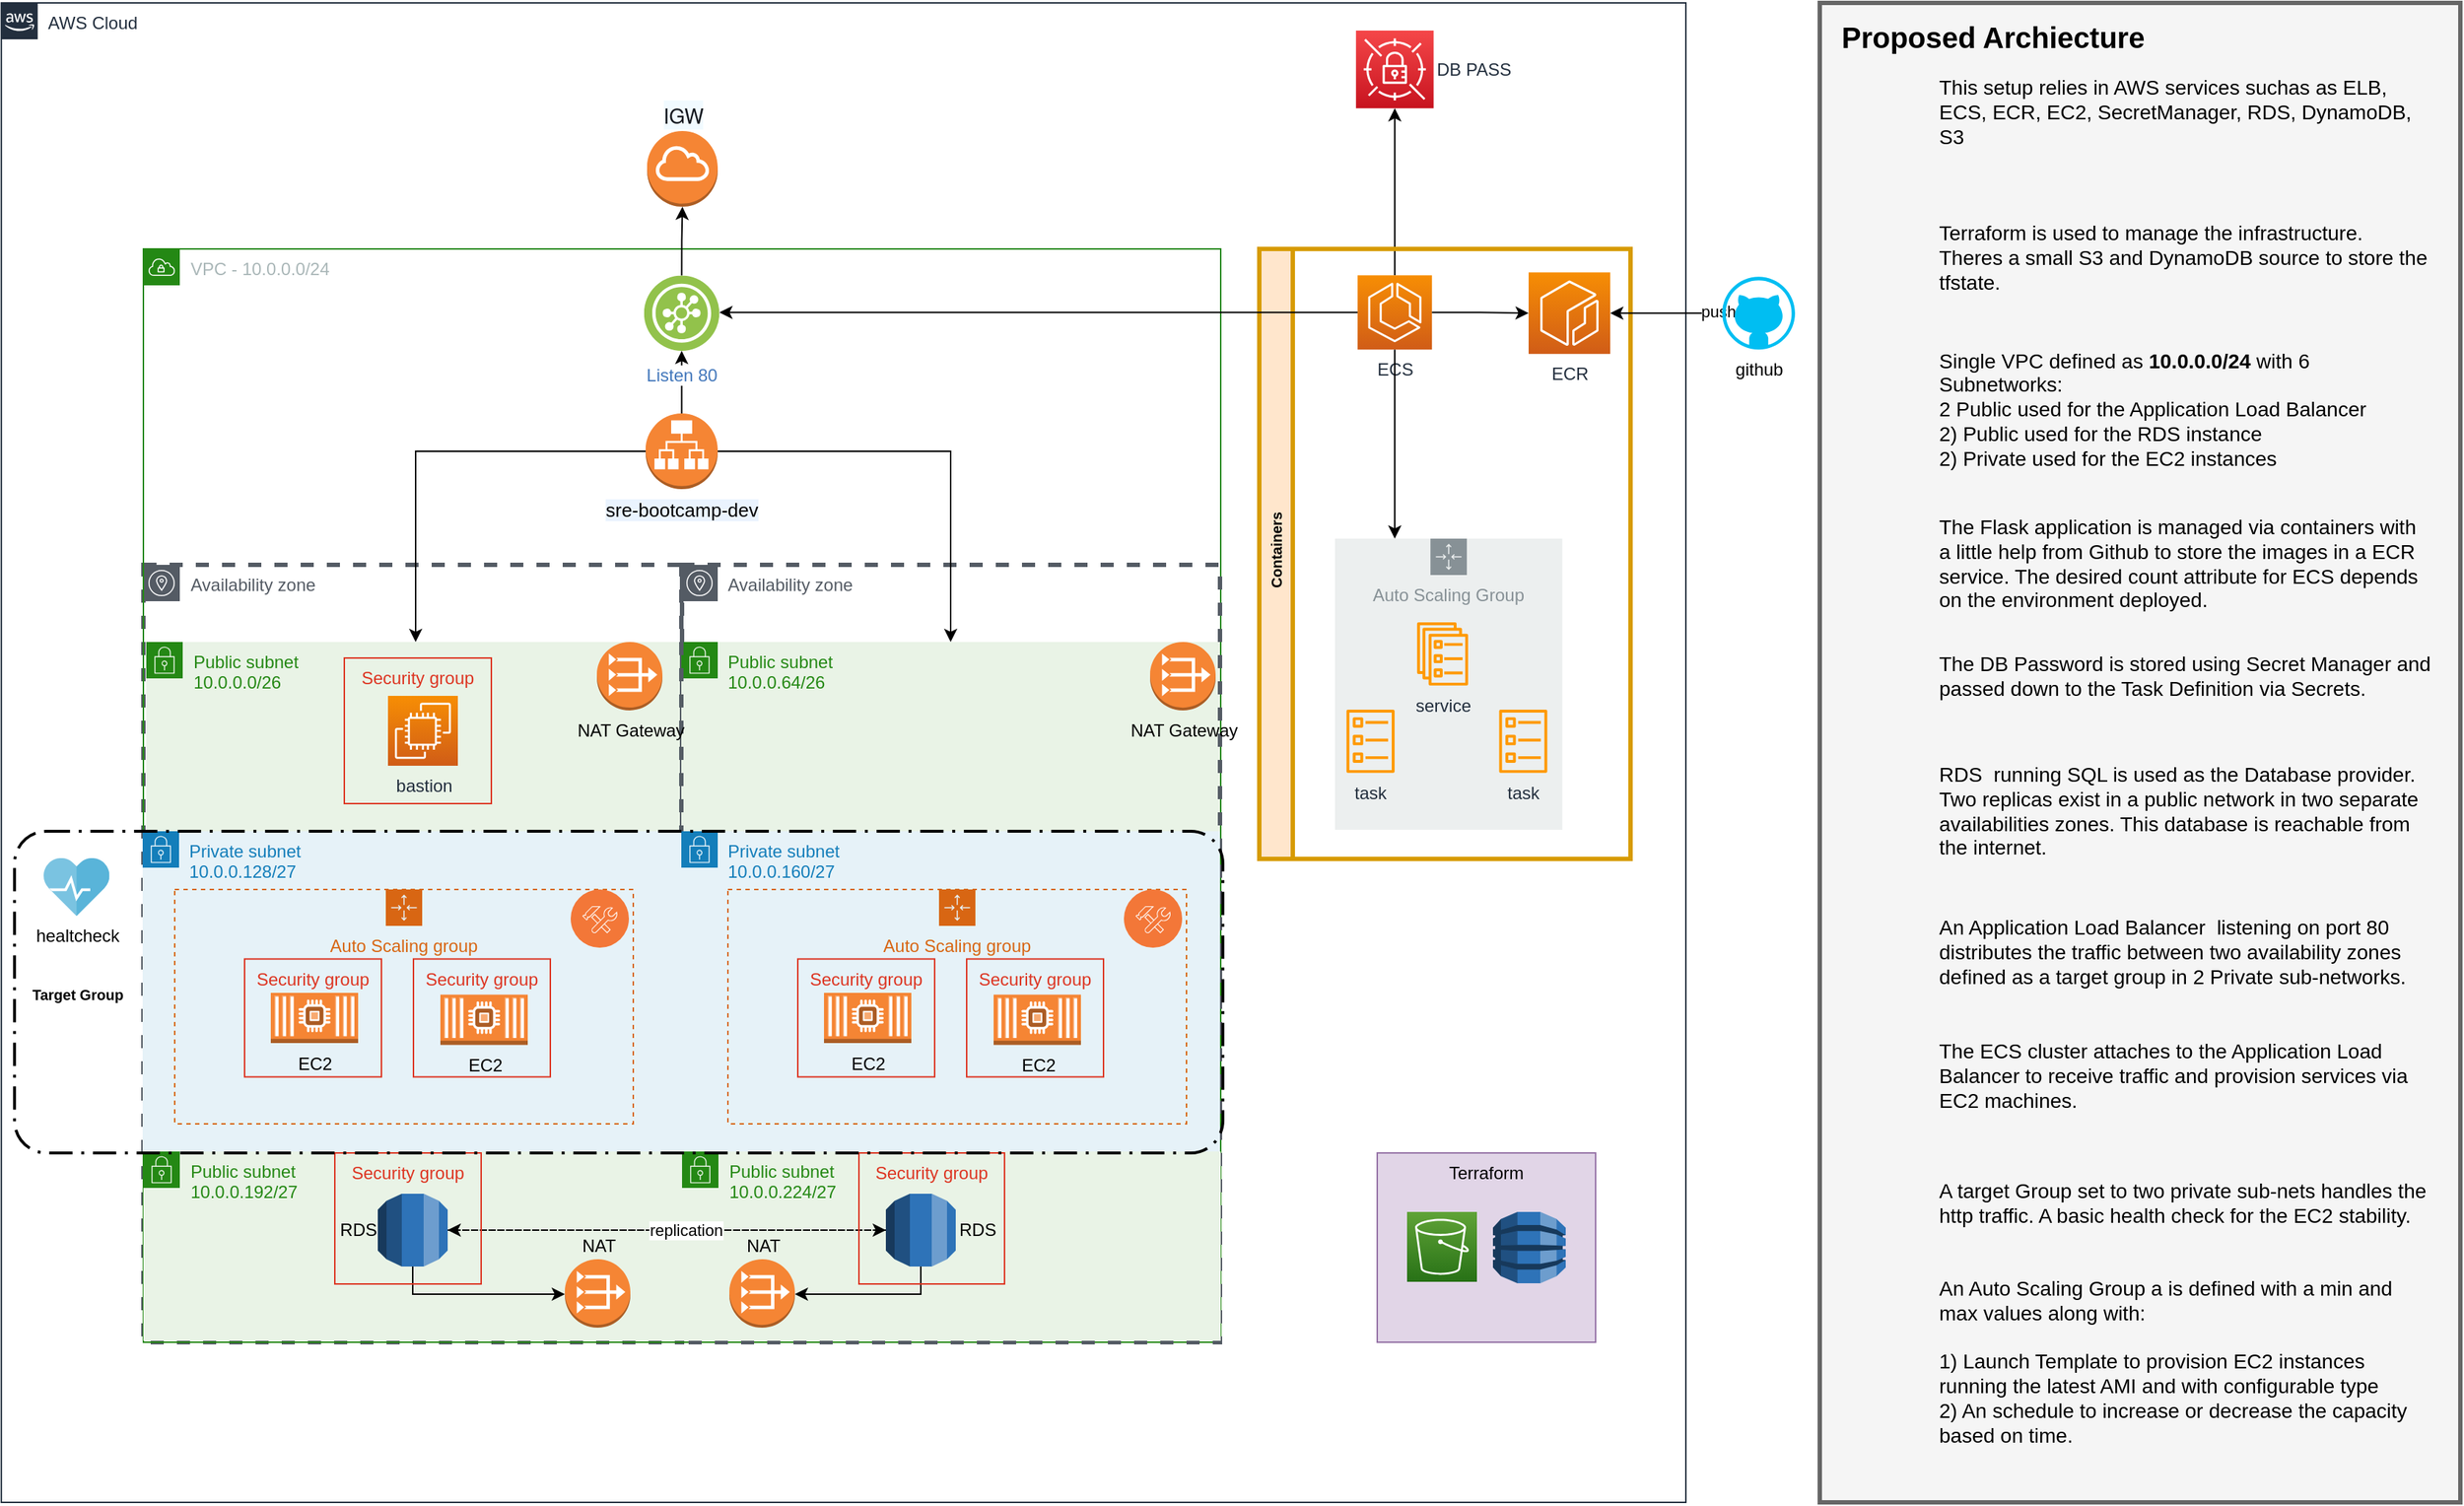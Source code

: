 <mxfile version="15.4.0" type="device"><diagram id="akol-tGmnqR44-U-yUHA" name="Page-1"><mxGraphModel dx="1468" dy="2114" grid="1" gridSize="10" guides="1" tooltips="1" connect="1" arrows="1" fold="1" page="1" pageScale="1" pageWidth="850" pageHeight="1100" math="0" shadow="0"><root><mxCell id="0"/><mxCell id="1" parent="0"/><mxCell id="ZdkhlD_b2fSYu1Bf26AR-49" value="Public subnet&lt;br&gt;10.0.0.0/26" style="points=[[0,0],[0.25,0],[0.5,0],[0.75,0],[1,0],[1,0.25],[1,0.5],[1,0.75],[1,1],[0.75,1],[0.5,1],[0.25,1],[0,1],[0,0.75],[0,0.5],[0,0.25]];outlineConnect=0;gradientColor=none;html=1;whiteSpace=wrap;fontSize=12;fontStyle=0;shape=mxgraph.aws4.group;grIcon=mxgraph.aws4.group_security_group;grStroke=0;strokeColor=#248814;fillColor=#E9F3E6;verticalAlign=top;align=left;spacingLeft=30;fontColor=#248814;dashed=0;" parent="1" vertex="1"><mxGeometry x="100.5" y="-651" width="370" height="130" as="geometry"/></mxCell><mxCell id="ZdkhlD_b2fSYu1Bf26AR-50" value="Availability zone" style="sketch=0;outlineConnect=0;gradientColor=none;html=1;whiteSpace=wrap;fontSize=12;fontStyle=0;shape=mxgraph.aws4.group;grIcon=mxgraph.aws4.group_availability_zone;strokeColor=#545B64;fillColor=none;verticalAlign=top;align=left;spacingLeft=30;fontColor=#545B64;dashed=1;strokeWidth=3;" parent="1" vertex="1"><mxGeometry x="98.5" y="-704" width="370" height="534" as="geometry"/></mxCell><mxCell id="ZdkhlD_b2fSYu1Bf26AR-37" value="VPC -&amp;nbsp;10.0.0.0/24" style="points=[[0,0],[0.25,0],[0.5,0],[0.75,0],[1,0],[1,0.25],[1,0.5],[1,0.75],[1,1],[0.75,1],[0.5,1],[0.25,1],[0,1],[0,0.75],[0,0.5],[0,0.25]];outlineConnect=0;gradientColor=none;html=1;whiteSpace=wrap;fontSize=12;fontStyle=0;shape=mxgraph.aws4.group;grIcon=mxgraph.aws4.group_vpc;strokeColor=#248814;fillColor=none;verticalAlign=top;align=left;spacingLeft=30;fontColor=#AAB7B8;dashed=0;" parent="1" vertex="1"><mxGeometry x="98.5" y="-921" width="740" height="751" as="geometry"/></mxCell><mxCell id="ZdkhlD_b2fSYu1Bf26AR-216" value="" style="group" parent="1" vertex="1" connectable="0"><mxGeometry y="-1090" width="1158" height="1030" as="geometry"/></mxCell><mxCell id="ZdkhlD_b2fSYu1Bf26AR-36" value="AWS Cloud" style="points=[[0,0],[0.25,0],[0.5,0],[0.75,0],[1,0],[1,0.25],[1,0.5],[1,0.75],[1,1],[0.75,1],[0.5,1],[0.25,1],[0,1],[0,0.75],[0,0.5],[0,0.25]];outlineConnect=0;gradientColor=none;html=1;whiteSpace=wrap;fontSize=12;fontStyle=0;shape=mxgraph.aws4.group;grIcon=mxgraph.aws4.group_aws_cloud_alt;strokeColor=#232F3E;fillColor=none;verticalAlign=top;align=left;spacingLeft=30;fontColor=#232F3E;dashed=0;" parent="ZdkhlD_b2fSYu1Bf26AR-216" vertex="1"><mxGeometry x="0.904" width="1157.096" height="1030" as="geometry"/></mxCell><mxCell id="ZdkhlD_b2fSYu1Bf26AR-94" value="&lt;font style=&quot;font-size: 10px&quot;&gt;Target Group&lt;/font&gt;" style="text;strokeColor=none;fillColor=none;html=1;fontSize=17;fontStyle=1;verticalAlign=middle;align=center;" parent="ZdkhlD_b2fSYu1Bf26AR-216" vertex="1"><mxGeometry x="7.4" y="660" width="90.398" height="40" as="geometry"/></mxCell><mxCell id="ZdkhlD_b2fSYu1Bf26AR-95" value="healtcheck" style="sketch=0;aspect=fixed;html=1;points=[];align=center;image;fontSize=12;image=img/lib/mscae/ServiceHealth.svg;" parent="ZdkhlD_b2fSYu1Bf26AR-216" vertex="1"><mxGeometry x="30.004" y="587.47" width="45.199" height="39.775" as="geometry"/></mxCell><mxCell id="ZdkhlD_b2fSYu1Bf26AR-230" style="edgeStyle=orthogonalEdgeStyle;rounded=0;orthogonalLoop=1;jettySize=auto;html=1;fontSize=10;" parent="ZdkhlD_b2fSYu1Bf26AR-216" source="ZdkhlD_b2fSYu1Bf26AR-134" target="ZdkhlD_b2fSYu1Bf26AR-18" edge="1"><mxGeometry relative="1" as="geometry"/></mxCell><mxCell id="ZdkhlD_b2fSYu1Bf26AR-134" value="ECS" style="sketch=0;points=[[0,0,0],[0.25,0,0],[0.5,0,0],[0.75,0,0],[1,0,0],[0,1,0],[0.25,1,0],[0.5,1,0],[0.75,1,0],[1,1,0],[0,0.25,0],[0,0.5,0],[0,0.75,0],[1,0.25,0],[1,0.5,0],[1,0.75,0]];outlineConnect=0;fontColor=#232F3E;gradientColor=#F78E04;gradientDirection=north;fillColor=#D05C17;strokeColor=#ffffff;dashed=0;verticalLabelPosition=bottom;verticalAlign=top;align=center;html=1;fontSize=12;fontStyle=0;aspect=fixed;shape=mxgraph.aws4.resourceIcon;resIcon=mxgraph.aws4.ecs;" parent="ZdkhlD_b2fSYu1Bf26AR-216" vertex="1"><mxGeometry x="932.536" y="187.09" width="51.075" height="51.075" as="geometry"/></mxCell><mxCell id="ZdkhlD_b2fSYu1Bf26AR-170" style="edgeStyle=orthogonalEdgeStyle;rounded=0;orthogonalLoop=1;jettySize=auto;html=1;" parent="ZdkhlD_b2fSYu1Bf26AR-216" source="ZdkhlD_b2fSYu1Bf26AR-134" target="ZdkhlD_b2fSYu1Bf26AR-163" edge="1"><mxGeometry relative="1" as="geometry"><Array as="points"><mxPoint x="958" y="270"/><mxPoint x="958" y="270"/></Array></mxGeometry></mxCell><mxCell id="ZdkhlD_b2fSYu1Bf26AR-18" value="DB PASS" style="sketch=0;points=[[0,0,0],[0.25,0,0],[0.5,0,0],[0.75,0,0],[1,0,0],[0,1,0],[0.25,1,0],[0.5,1,0],[0.75,1,0],[1,1,0],[0,0.25,0],[0,0.5,0],[0,0.75,0],[1,0.25,0],[1,0.5,0],[1,0.75,0]];outlineConnect=0;fontColor=#232F3E;gradientColor=#F54749;gradientDirection=north;fillColor=#C7131F;strokeColor=#ffffff;dashed=0;verticalLabelPosition=middle;verticalAlign=middle;align=left;html=1;fontSize=12;fontStyle=0;aspect=fixed;shape=mxgraph.aws4.resourceIcon;resIcon=mxgraph.aws4.secrets_manager;labelPosition=right;" parent="ZdkhlD_b2fSYu1Bf26AR-216" vertex="1"><mxGeometry x="931.408" y="19" width="53.335" height="53.335" as="geometry"/></mxCell><mxCell id="ZdkhlD_b2fSYu1Bf26AR-117" value="ECR&lt;br&gt;" style="sketch=0;points=[[0,0,0],[0.25,0,0],[0.5,0,0],[0.75,0,0],[1,0,0],[0,1,0],[0.25,1,0],[0.5,1,0],[0.75,1,0],[1,1,0],[0,0.25,0],[0,0.5,0],[0,0.75,0],[1,0.25,0],[1,0.5,0],[1,0.75,0]];outlineConnect=0;fontColor=#232F3E;gradientColor=#F78E04;gradientDirection=north;fillColor=#D05C17;strokeColor=#ffffff;dashed=0;verticalLabelPosition=bottom;verticalAlign=top;align=center;html=1;fontSize=12;fontStyle=0;aspect=fixed;shape=mxgraph.aws4.resourceIcon;resIcon=mxgraph.aws4.ecr;" parent="ZdkhlD_b2fSYu1Bf26AR-216" vertex="1"><mxGeometry x="1050.003" y="185.1" width="56.047" height="56.047" as="geometry"/></mxCell><mxCell id="ZdkhlD_b2fSYu1Bf26AR-189" style="edgeStyle=orthogonalEdgeStyle;rounded=0;orthogonalLoop=1;jettySize=auto;html=1;" parent="ZdkhlD_b2fSYu1Bf26AR-216" source="ZdkhlD_b2fSYu1Bf26AR-134" target="ZdkhlD_b2fSYu1Bf26AR-117" edge="1"><mxGeometry relative="1" as="geometry"/></mxCell><mxCell id="ZdkhlD_b2fSYu1Bf26AR-228" value="  Containers" style="swimlane;horizontal=0;fontSize=10;strokeWidth=3;fillColor=#ffe6cc;strokeColor=#d79b00;" parent="ZdkhlD_b2fSYu1Bf26AR-216" vertex="1"><mxGeometry x="865" y="169" width="255" height="419" as="geometry"><mxRectangle x="865" y="111" width="30" height="80" as="alternateBounds"/></mxGeometry></mxCell><mxCell id="ZdkhlD_b2fSYu1Bf26AR-186" value="" style="group" parent="ZdkhlD_b2fSYu1Bf26AR-216" vertex="1" connectable="0"><mxGeometry x="915.996" y="368" width="156.163" height="200" as="geometry"/></mxCell><mxCell id="ZdkhlD_b2fSYu1Bf26AR-163" value="Auto Scaling Group" style="sketch=0;outlineConnect=0;gradientColor=none;html=1;whiteSpace=wrap;fontSize=12;fontStyle=0;shape=mxgraph.aws4.groupCenter;grIcon=mxgraph.aws4.group_auto_scaling_group;grStroke=0;strokeColor=#879196;fillColor=#ECEFEF;verticalAlign=top;align=center;fontColor=#879196;dashed=0;spacingTop=25;" parent="ZdkhlD_b2fSYu1Bf26AR-186" vertex="1"><mxGeometry x="1" width="156.163" height="200" as="geometry"/></mxCell><mxCell id="ZdkhlD_b2fSYu1Bf26AR-183" value="task" style="sketch=0;outlineConnect=0;fontColor=#232F3E;gradientColor=none;fillColor=#FF9900;strokeColor=none;dashed=0;verticalLabelPosition=bottom;verticalAlign=top;align=center;html=1;fontSize=12;fontStyle=0;aspect=fixed;pointerEvents=1;shape=mxgraph.aws4.ecs_task;" parent="ZdkhlD_b2fSYu1Bf26AR-186" vertex="1"><mxGeometry x="8.696" y="117.52" width="33.447" height="43.391" as="geometry"/></mxCell><mxCell id="ZdkhlD_b2fSYu1Bf26AR-184" value="task" style="sketch=0;outlineConnect=0;fontColor=#232F3E;gradientColor=none;fillColor=#FF9900;strokeColor=none;dashed=0;verticalLabelPosition=bottom;verticalAlign=top;align=center;html=1;fontSize=12;fontStyle=0;aspect=fixed;pointerEvents=1;shape=mxgraph.aws4.ecs_task;" parent="ZdkhlD_b2fSYu1Bf26AR-186" vertex="1"><mxGeometry x="113.558" y="117.52" width="33.447" height="43.391" as="geometry"/></mxCell><mxCell id="ZdkhlD_b2fSYu1Bf26AR-185" value="service" style="sketch=0;outlineConnect=0;fontColor=#232F3E;gradientColor=none;fillColor=#FF9900;strokeColor=none;dashed=0;verticalLabelPosition=bottom;verticalAlign=top;align=center;html=1;fontSize=12;fontStyle=0;aspect=fixed;pointerEvents=1;shape=mxgraph.aws4.ecs_service;" parent="ZdkhlD_b2fSYu1Bf26AR-186" vertex="1"><mxGeometry x="57.285" y="57.52" width="35.255" height="43.391" as="geometry"/></mxCell><mxCell id="ZdkhlD_b2fSYu1Bf26AR-231" value="" style="group" parent="ZdkhlD_b2fSYu1Bf26AR-216" vertex="1" connectable="0"><mxGeometry x="946" y="790" width="150" height="130" as="geometry"/></mxCell><mxCell id="ZdkhlD_b2fSYu1Bf26AR-38" value="Terraform" style="fillColor=#e1d5e7;strokeColor=#9673a6;dashed=0;verticalAlign=top;fontStyle=0;" parent="ZdkhlD_b2fSYu1Bf26AR-231" vertex="1"><mxGeometry width="150" height="130" as="geometry"/></mxCell><mxCell id="ZdkhlD_b2fSYu1Bf26AR-2" value="&lt;div style=&quot;color: rgb(212 , 212 , 212) ; background-color: rgb(30 , 30 , 30) ; font-family: &amp;#34;consolas&amp;#34; , &amp;#34;courier new&amp;#34; , monospace ; font-size: 14px ; line-height: 19px&quot;&gt;&lt;br&gt;&lt;/div&gt;&lt;div style=&quot;color: rgb(212 , 212 , 212) ; background-color: rgb(30 , 30 , 30) ; font-family: &amp;#34;consolas&amp;#34; , &amp;#34;courier new&amp;#34; , monospace ; font-size: 14px ; line-height: 19px&quot;&gt;&lt;br&gt;&lt;/div&gt;" style="outlineConnect=0;dashed=0;verticalLabelPosition=bottom;verticalAlign=top;align=center;html=1;shape=mxgraph.aws3.dynamo_db;fillColor=#2E73B8;gradientColor=none;" parent="ZdkhlD_b2fSYu1Bf26AR-231" vertex="1"><mxGeometry x="79.5" y="40.5" width="50" height="49" as="geometry"/></mxCell><mxCell id="ZdkhlD_b2fSYu1Bf26AR-1" value="&lt;div style=&quot;color: rgb(212 , 212 , 212) ; background-color: rgb(30 , 30 , 30) ; font-family: &amp;#34;consolas&amp;#34; , &amp;#34;courier new&amp;#34; , monospace ; font-size: 14px ; line-height: 19px&quot;&gt;&lt;br&gt;&lt;/div&gt;" style="sketch=0;points=[[0,0,0],[0.25,0,0],[0.5,0,0],[0.75,0,0],[1,0,0],[0,1,0],[0.25,1,0],[0.5,1,0],[0.75,1,0],[1,1,0],[0,0.25,0],[0,0.5,0],[0,0.75,0],[1,0.25,0],[1,0.5,0],[1,0.75,0]];outlineConnect=0;fontColor=#232F3E;gradientColor=#60A337;gradientDirection=north;fillColor=#277116;strokeColor=#ffffff;dashed=0;verticalLabelPosition=bottom;verticalAlign=top;align=center;html=1;fontSize=12;fontStyle=0;aspect=fixed;shape=mxgraph.aws4.resourceIcon;resIcon=mxgraph.aws4.s3;" parent="ZdkhlD_b2fSYu1Bf26AR-231" vertex="1"><mxGeometry x="20.5" y="40.5" width="48" height="48" as="geometry"/></mxCell><mxCell id="ZdkhlD_b2fSYu1Bf26AR-260" value="" style="shape=image;html=1;verticalAlign=top;verticalLabelPosition=bottom;labelBackgroundColor=#ffffff;imageAspect=0;aspect=fixed;image=https://cdn3.iconfinder.com/data/icons/letters-and-numbers-1/32/number_1_blue-128.png;fontSize=10;strokeWidth=3;" parent="ZdkhlD_b2fSYu1Bf26AR-216" vertex="1"><mxGeometry x="993" y="736" width="50" height="50" as="geometry"/></mxCell><mxCell id="ZdkhlD_b2fSYu1Bf26AR-263" value="" style="shape=image;html=1;verticalAlign=top;verticalLabelPosition=bottom;labelBackgroundColor=#ffffff;imageAspect=0;aspect=fixed;image=https://cdn3.iconfinder.com/data/icons/letters-and-numbers-1/32/number_3_blue-128.png;fontSize=10;strokeWidth=3;" parent="ZdkhlD_b2fSYu1Bf26AR-216" vertex="1"><mxGeometry x="983.61" y="278" width="50" height="50" as="geometry"/></mxCell><mxCell id="ZdkhlD_b2fSYu1Bf26AR-265" value="" style="shape=image;html=1;verticalAlign=top;verticalLabelPosition=bottom;labelBackgroundColor=#ffffff;imageAspect=0;aspect=fixed;image=https://cdn3.iconfinder.com/data/icons/letters-and-numbers-1/32/number_4_blue-128.png;fontSize=10;strokeWidth=3;" parent="ZdkhlD_b2fSYu1Bf26AR-216" vertex="1"><mxGeometry x="1046" y="22.33" width="50" height="50" as="geometry"/></mxCell><mxCell id="kctb-ZnQ5KYikCr4FrvU-3" value="" style="group" vertex="1" connectable="0" parent="ZdkhlD_b2fSYu1Bf26AR-216"><mxGeometry x="240" y="450" width="101" height="100" as="geometry"/></mxCell><mxCell id="AE3jM_dqapEn1ex_2uJ1-1" value="bastion" style="sketch=0;points=[[0,0,0],[0.25,0,0],[0.5,0,0],[0.75,0,0],[1,0,0],[0,1,0],[0.25,1,0],[0.5,1,0],[0.75,1,0],[1,1,0],[0,0.25,0],[0,0.5,0],[0,0.75,0],[1,0.25,0],[1,0.5,0],[1,0.75,0]];outlineConnect=0;fontColor=#232F3E;gradientColor=#F78E04;gradientDirection=north;fillColor=#D05C17;strokeColor=#ffffff;dashed=0;verticalLabelPosition=bottom;verticalAlign=top;align=center;html=1;fontSize=12;fontStyle=0;aspect=fixed;shape=mxgraph.aws4.resourceIcon;resIcon=mxgraph.aws4.ec2;" parent="kctb-ZnQ5KYikCr4FrvU-3" vertex="1"><mxGeometry x="26.5" y="26" width="48" height="48" as="geometry"/></mxCell><mxCell id="kctb-ZnQ5KYikCr4FrvU-2" value="Security group" style="fillColor=none;strokeColor=#DD3522;verticalAlign=top;fontStyle=0;fontColor=#DD3522;" vertex="1" parent="kctb-ZnQ5KYikCr4FrvU-3"><mxGeometry x="-3.5" width="101" height="100" as="geometry"/></mxCell><mxCell id="ZdkhlD_b2fSYu1Bf26AR-52" value="Public subnet&lt;br&gt;10.0.0.64/26" style="points=[[0,0],[0.25,0],[0.5,0],[0.75,0],[1,0],[1,0.25],[1,0.5],[1,0.75],[1,1],[0.75,1],[0.5,1],[0.25,1],[0,1],[0,0.75],[0,0.5],[0,0.25]];outlineConnect=0;gradientColor=none;html=1;whiteSpace=wrap;fontSize=12;fontStyle=0;shape=mxgraph.aws4.group;grIcon=mxgraph.aws4.group_security_group;grStroke=0;strokeColor=#248814;fillColor=#E9F3E6;verticalAlign=top;align=left;spacingLeft=30;fontColor=#248814;dashed=0;" parent="1" vertex="1"><mxGeometry x="468" y="-651" width="370" height="130" as="geometry"/></mxCell><mxCell id="ZdkhlD_b2fSYu1Bf26AR-62" value="Availability zone" style="sketch=0;outlineConnect=0;gradientColor=none;html=1;whiteSpace=wrap;fontSize=12;fontStyle=0;shape=mxgraph.aws4.group;grIcon=mxgraph.aws4.group_availability_zone;strokeColor=#545B64;fillColor=none;verticalAlign=top;align=left;spacingLeft=30;fontColor=#545B64;dashed=1;strokeWidth=3;" parent="1" vertex="1"><mxGeometry x="468" y="-704" width="370" height="534" as="geometry"/></mxCell><mxCell id="ZdkhlD_b2fSYu1Bf26AR-53" value="Private subnet&lt;br&gt;10.0.0.128/27" style="points=[[0,0],[0.25,0],[0.5,0],[0.75,0],[1,0],[1,0.25],[1,0.5],[1,0.75],[1,1],[0.75,1],[0.5,1],[0.25,1],[0,1],[0,0.75],[0,0.5],[0,0.25]];outlineConnect=0;gradientColor=none;html=1;whiteSpace=wrap;fontSize=12;fontStyle=0;shape=mxgraph.aws4.group;grIcon=mxgraph.aws4.group_security_group;grStroke=0;strokeColor=#147EBA;fillColor=#E6F2F8;verticalAlign=top;align=left;spacingLeft=30;fontColor=#147EBA;dashed=0;" parent="1" vertex="1"><mxGeometry x="98" y="-521" width="370" height="221" as="geometry"/></mxCell><mxCell id="ZdkhlD_b2fSYu1Bf26AR-54" value="Private subnet&lt;br&gt;10.0.0.160/27" style="points=[[0,0],[0.25,0],[0.5,0],[0.75,0],[1,0],[1,0.25],[1,0.5],[1,0.75],[1,1],[0.75,1],[0.5,1],[0.25,1],[0,1],[0,0.75],[0,0.5],[0,0.25]];outlineConnect=0;gradientColor=none;html=1;whiteSpace=wrap;fontSize=12;fontStyle=0;shape=mxgraph.aws4.group;grIcon=mxgraph.aws4.group_security_group;grStroke=0;strokeColor=#147EBA;fillColor=#E6F2F8;verticalAlign=top;align=left;spacingLeft=30;fontColor=#147EBA;dashed=0;" parent="1" vertex="1"><mxGeometry x="468" y="-521" width="370" height="221" as="geometry"/></mxCell><mxCell id="ZdkhlD_b2fSYu1Bf26AR-60" value="Public subnet&lt;br&gt;10.0.0.224/27" style="points=[[0,0],[0.25,0],[0.5,0],[0.75,0],[1,0],[1,0.25],[1,0.5],[1,0.75],[1,1],[0.75,1],[0.5,1],[0.25,1],[0,1],[0,0.75],[0,0.5],[0,0.25]];outlineConnect=0;gradientColor=none;html=1;whiteSpace=wrap;fontSize=12;fontStyle=0;shape=mxgraph.aws4.group;grIcon=mxgraph.aws4.group_security_group;grStroke=0;strokeColor=#248814;fillColor=#E9F3E6;verticalAlign=top;align=left;spacingLeft=30;fontColor=#248814;dashed=0;" parent="1" vertex="1"><mxGeometry x="468.5" y="-301" width="370" height="130" as="geometry"/></mxCell><mxCell id="ZdkhlD_b2fSYu1Bf26AR-59" value="Public subnet&lt;br&gt;10.0.0.192/27" style="points=[[0,0],[0.25,0],[0.5,0],[0.75,0],[1,0],[1,0.25],[1,0.5],[1,0.75],[1,1],[0.75,1],[0.5,1],[0.25,1],[0,1],[0,0.75],[0,0.5],[0,0.25]];outlineConnect=0;gradientColor=none;html=1;whiteSpace=wrap;fontSize=12;fontStyle=0;shape=mxgraph.aws4.group;grIcon=mxgraph.aws4.group_security_group;grStroke=0;strokeColor=#248814;fillColor=#E9F3E6;verticalAlign=top;align=left;spacingLeft=30;fontColor=#248814;dashed=0;" parent="1" vertex="1"><mxGeometry x="98.5" y="-301" width="370" height="130" as="geometry"/></mxCell><mxCell id="ZdkhlD_b2fSYu1Bf26AR-44" value="&lt;span style=&quot;color: rgb(22 , 25 , 31) ; font-family: &amp;#34;amazon ember&amp;#34; , &amp;#34;helvetica neue&amp;#34; , &amp;#34;roboto&amp;#34; , &amp;#34;arial&amp;#34; , sans-serif ; font-size: 14px ; background-color: rgb(241 , 250 , 255)&quot;&gt;IGW&lt;/span&gt;" style="outlineConnect=0;dashed=0;verticalLabelPosition=top;verticalAlign=bottom;align=center;html=1;shape=mxgraph.aws3.internet_gateway;fillColor=#F58534;gradientColor=none;labelPosition=center;" parent="1" vertex="1"><mxGeometry x="444.5" y="-1002" width="48.5" height="52" as="geometry"/></mxCell><mxCell id="ZdkhlD_b2fSYu1Bf26AR-72" style="edgeStyle=orthogonalEdgeStyle;rounded=0;orthogonalLoop=1;jettySize=auto;html=1;entryX=0.5;entryY=1;entryDx=0;entryDy=0;entryPerimeter=0;startArrow=none;" parent="1" source="ZdkhlD_b2fSYu1Bf26AR-103" target="ZdkhlD_b2fSYu1Bf26AR-44" edge="1"><mxGeometry relative="1" as="geometry"/></mxCell><mxCell id="ZdkhlD_b2fSYu1Bf26AR-105" style="edgeStyle=orthogonalEdgeStyle;rounded=0;orthogonalLoop=1;jettySize=auto;html=1;" parent="1" source="ZdkhlD_b2fSYu1Bf26AR-56" target="ZdkhlD_b2fSYu1Bf26AR-103" edge="1"><mxGeometry relative="1" as="geometry"/></mxCell><mxCell id="ZdkhlD_b2fSYu1Bf26AR-74" style="edgeStyle=orthogonalEdgeStyle;rounded=0;orthogonalLoop=1;jettySize=auto;html=1;dashed=1;" parent="1" source="ZdkhlD_b2fSYu1Bf26AR-61" target="ZdkhlD_b2fSYu1Bf26AR-63" edge="1"><mxGeometry relative="1" as="geometry"/></mxCell><mxCell id="ZdkhlD_b2fSYu1Bf26AR-224" style="edgeStyle=orthogonalEdgeStyle;rounded=0;orthogonalLoop=1;jettySize=auto;html=1;entryX=1;entryY=0.5;entryDx=0;entryDy=0;entryPerimeter=0;fontSize=10;" parent="1" source="ZdkhlD_b2fSYu1Bf26AR-61" target="ZdkhlD_b2fSYu1Bf26AR-221" edge="1"><mxGeometry relative="1" as="geometry"><Array as="points"><mxPoint x="633" y="-203"/><mxPoint x="546" y="-203"/></Array></mxGeometry></mxCell><mxCell id="ZdkhlD_b2fSYu1Bf26AR-61" value="RDS" style="outlineConnect=0;dashed=0;verticalLabelPosition=middle;verticalAlign=middle;align=left;html=1;shape=mxgraph.aws3.rds;fillColor=#2E73B8;gradientColor=none;labelPosition=right;" parent="1" vertex="1"><mxGeometry x="608.5" y="-272" width="48" height="50" as="geometry"/></mxCell><mxCell id="ZdkhlD_b2fSYu1Bf26AR-79" style="edgeStyle=orthogonalEdgeStyle;rounded=0;orthogonalLoop=1;jettySize=auto;html=1;dashed=1;" parent="1" source="ZdkhlD_b2fSYu1Bf26AR-63" target="ZdkhlD_b2fSYu1Bf26AR-61" edge="1"><mxGeometry relative="1" as="geometry"/></mxCell><mxCell id="ZdkhlD_b2fSYu1Bf26AR-81" value="replication" style="edgeLabel;html=1;align=center;verticalAlign=middle;resizable=0;points=[];" parent="ZdkhlD_b2fSYu1Bf26AR-79" vertex="1" connectable="0"><mxGeometry x="-0.143" y="-3" relative="1" as="geometry"><mxPoint x="34" y="-3" as="offset"/></mxGeometry></mxCell><mxCell id="ZdkhlD_b2fSYu1Bf26AR-223" style="edgeStyle=orthogonalEdgeStyle;rounded=0;orthogonalLoop=1;jettySize=auto;html=1;entryX=0;entryY=0.5;entryDx=0;entryDy=0;entryPerimeter=0;fontSize=10;" parent="1" source="ZdkhlD_b2fSYu1Bf26AR-63" target="ZdkhlD_b2fSYu1Bf26AR-73" edge="1"><mxGeometry relative="1" as="geometry"><Array as="points"><mxPoint x="284" y="-203"/><mxPoint x="388" y="-203"/></Array></mxGeometry></mxCell><mxCell id="ZdkhlD_b2fSYu1Bf26AR-63" value="RDS" style="outlineConnect=0;dashed=0;verticalLabelPosition=middle;verticalAlign=middle;align=right;html=1;shape=mxgraph.aws3.rds;fillColor=#2E73B8;gradientColor=none;labelPosition=left;" parent="1" vertex="1"><mxGeometry x="259.5" y="-272" width="48" height="50" as="geometry"/></mxCell><mxCell id="ZdkhlD_b2fSYu1Bf26AR-68" value="NAT Gateway" style="outlineConnect=0;dashed=0;verticalLabelPosition=bottom;verticalAlign=top;align=center;html=1;shape=mxgraph.aws3.vpc_nat_gateway;fillColor=#F58534;gradientColor=none;" parent="1" vertex="1"><mxGeometry x="410" y="-651" width="45" height="46.96" as="geometry"/></mxCell><mxCell id="ZdkhlD_b2fSYu1Bf26AR-69" value="NAT Gateway" style="outlineConnect=0;dashed=0;verticalLabelPosition=bottom;verticalAlign=top;align=center;html=1;shape=mxgraph.aws3.vpc_nat_gateway;fillColor=#F58534;gradientColor=none;" parent="1" vertex="1"><mxGeometry x="790" y="-650.96" width="45" height="46.96" as="geometry"/></mxCell><mxCell id="ZdkhlD_b2fSYu1Bf26AR-73" value="NAT" style="outlineConnect=0;dashed=0;verticalLabelPosition=top;verticalAlign=bottom;align=center;html=1;shape=mxgraph.aws3.vpc_nat_gateway;fillColor=#F58534;gradientColor=none;labelPosition=center;" parent="1" vertex="1"><mxGeometry x="388" y="-226.96" width="45" height="46.96" as="geometry"/></mxCell><mxCell id="ZdkhlD_b2fSYu1Bf26AR-103" value="Listen 80" style="aspect=fixed;perimeter=ellipsePerimeter;html=1;align=center;shadow=0;dashed=0;fontColor=#4277BB;labelBackgroundColor=#ffffff;fontSize=12;spacingTop=3;image;image=img/lib/ibm/vpc/LoadBalancerListener.svg;direction=north;" parent="1" vertex="1"><mxGeometry x="442.37" y="-902.75" width="51.75" height="51.75" as="geometry"/></mxCell><mxCell id="ZdkhlD_b2fSYu1Bf26AR-115" style="edgeStyle=orthogonalEdgeStyle;rounded=0;orthogonalLoop=1;jettySize=auto;html=1;entryX=0.5;entryY=0;entryDx=0;entryDy=0;" parent="1" source="ZdkhlD_b2fSYu1Bf26AR-56" target="ZdkhlD_b2fSYu1Bf26AR-52" edge="1"><mxGeometry relative="1" as="geometry"><Array as="points"><mxPoint x="653" y="-782"/></Array></mxGeometry></mxCell><mxCell id="ZdkhlD_b2fSYu1Bf26AR-116" style="edgeStyle=orthogonalEdgeStyle;rounded=0;orthogonalLoop=1;jettySize=auto;html=1;entryX=0.5;entryY=0;entryDx=0;entryDy=0;" parent="1" source="ZdkhlD_b2fSYu1Bf26AR-56" target="ZdkhlD_b2fSYu1Bf26AR-49" edge="1"><mxGeometry relative="1" as="geometry"><Array as="points"><mxPoint x="286" y="-782"/></Array></mxGeometry></mxCell><mxCell id="ZdkhlD_b2fSYu1Bf26AR-56" value="&lt;span style=&quot;font-family: &amp;#34;arial&amp;#34; ; font-size: 13px ; text-align: left ; background-color: rgb(234 , 243 , 254)&quot;&gt;sre-bootcamp-dev&lt;/span&gt;" style="outlineConnect=0;dashed=0;verticalLabelPosition=bottom;verticalAlign=top;align=center;html=1;shape=mxgraph.aws3.application_load_balancer;fillColor=#F58534;gradientColor=none;" parent="1" vertex="1"><mxGeometry x="443.5" y="-808" width="49.5" height="52" as="geometry"/></mxCell><mxCell id="ZdkhlD_b2fSYu1Bf26AR-132" style="edgeStyle=orthogonalEdgeStyle;rounded=0;orthogonalLoop=1;jettySize=auto;html=1;" parent="1" source="ZdkhlD_b2fSYu1Bf26AR-131" target="ZdkhlD_b2fSYu1Bf26AR-117" edge="1"><mxGeometry relative="1" as="geometry"/></mxCell><mxCell id="ZdkhlD_b2fSYu1Bf26AR-145" value="push" style="edgeLabel;html=1;align=center;verticalAlign=middle;resizable=0;points=[];" parent="ZdkhlD_b2fSYu1Bf26AR-132" vertex="1" connectable="0"><mxGeometry x="-0.195" relative="1" as="geometry"><mxPoint x="28" y="-1" as="offset"/></mxGeometry></mxCell><mxCell id="ZdkhlD_b2fSYu1Bf26AR-131" value="github" style="verticalLabelPosition=bottom;html=1;verticalAlign=top;align=center;strokeColor=none;fillColor=#00BEF2;shape=mxgraph.azure.github_code;pointerEvents=1;" parent="1" vertex="1"><mxGeometry x="1183" y="-901.87" width="50" height="50" as="geometry"/></mxCell><mxCell id="ZdkhlD_b2fSYu1Bf26AR-213" style="edgeStyle=orthogonalEdgeStyle;rounded=0;orthogonalLoop=1;jettySize=auto;html=1;fontSize=17;" parent="1" source="ZdkhlD_b2fSYu1Bf26AR-134" target="ZdkhlD_b2fSYu1Bf26AR-103" edge="1"><mxGeometry relative="1" as="geometry"><Array as="points"><mxPoint x="958" y="-877"/></Array></mxGeometry></mxCell><mxCell id="ZdkhlD_b2fSYu1Bf26AR-221" value="NAT" style="outlineConnect=0;dashed=0;verticalLabelPosition=top;verticalAlign=bottom;align=center;html=1;shape=mxgraph.aws3.vpc_nat_gateway;fillColor=#F58534;gradientColor=none;labelPosition=center;" parent="1" vertex="1"><mxGeometry x="501" y="-226.96" width="45" height="46.96" as="geometry"/></mxCell><mxCell id="ZdkhlD_b2fSYu1Bf26AR-232" value="" style="rounded=0;whiteSpace=wrap;html=1;fontSize=10;strokeWidth=3;fillColor=#f5f5f5;strokeColor=#666666;fontColor=#333333;" parent="1" vertex="1"><mxGeometry x="1250" y="-1090" width="440" height="1030" as="geometry"/></mxCell><mxCell id="ZdkhlD_b2fSYu1Bf26AR-233" value="&lt;h1&gt;Proposed Archiecture&lt;/h1&gt;" style="text;html=1;strokeColor=none;fillColor=none;spacing=5;spacingTop=-20;whiteSpace=wrap;overflow=hidden;rounded=0;fontSize=10;" parent="1" vertex="1"><mxGeometry x="1260" y="-1081" width="410" height="41" as="geometry"/></mxCell><mxCell id="ZdkhlD_b2fSYu1Bf26AR-234" value="" style="shape=image;html=1;verticalAlign=top;verticalLabelPosition=bottom;labelBackgroundColor=#ffffff;imageAspect=0;aspect=fixed;image=https://cdn3.iconfinder.com/data/icons/letters-and-numbers-1/32/number_1_blue-128.png;fontSize=10;strokeWidth=3;" parent="1" vertex="1"><mxGeometry x="1270" y="-938" width="50" height="50" as="geometry"/></mxCell><mxCell id="ZdkhlD_b2fSYu1Bf26AR-236" value="" style="shape=image;html=1;verticalAlign=top;verticalLabelPosition=bottom;labelBackgroundColor=#ffffff;imageAspect=0;aspect=fixed;image=https://cdn3.iconfinder.com/data/icons/letters-and-numbers-1/32/number_2_blue-128.png;fontSize=10;strokeWidth=3;" parent="1" vertex="1"><mxGeometry x="1270" y="-836" width="50" height="50" as="geometry"/></mxCell><mxCell id="ZdkhlD_b2fSYu1Bf26AR-239" value="" style="shape=image;html=1;verticalAlign=top;verticalLabelPosition=bottom;labelBackgroundColor=#ffffff;imageAspect=0;aspect=fixed;image=https://cdn3.iconfinder.com/data/icons/letters-and-numbers-1/32/number_5_blue-128.png;fontSize=10;strokeWidth=3;" parent="1" vertex="1"><mxGeometry x="1270" y="-559" width="50" height="50" as="geometry"/></mxCell><mxCell id="ZdkhlD_b2fSYu1Bf26AR-242" value="" style="shape=image;html=1;verticalAlign=top;verticalLabelPosition=bottom;labelBackgroundColor=#ffffff;imageAspect=0;aspect=fixed;image=https://cdn3.iconfinder.com/data/icons/letters-and-numbers-1/32/number_8_blue-128.png;fontSize=10;strokeWidth=3;" parent="1" vertex="1"><mxGeometry x="1270" y="-290.96" width="50" height="50" as="geometry"/></mxCell><mxCell id="ZdkhlD_b2fSYu1Bf26AR-243" value="" style="shape=image;html=1;verticalAlign=top;verticalLabelPosition=bottom;labelBackgroundColor=#ffffff;imageAspect=0;aspect=fixed;image=https://cdn3.iconfinder.com/data/icons/letters-and-numbers-1/32/number_9_blue-128.png;fontSize=10;strokeWidth=3;" parent="1" vertex="1"><mxGeometry x="1270" y="-182" width="50" height="50" as="geometry"/></mxCell><mxCell id="ZdkhlD_b2fSYu1Bf26AR-250" value="" style="shape=image;html=1;verticalAlign=top;verticalLabelPosition=bottom;labelBackgroundColor=#ffffff;imageAspect=0;aspect=fixed;image=https://cdn3.iconfinder.com/data/icons/letters-and-numbers-1/32/number_4_blue-128.png;fontSize=10;strokeWidth=3;" parent="1" vertex="1"><mxGeometry x="1270" y="-654" width="50" height="50" as="geometry"/></mxCell><mxCell id="ZdkhlD_b2fSYu1Bf26AR-251" value="" style="shape=image;html=1;verticalAlign=top;verticalLabelPosition=bottom;labelBackgroundColor=#ffffff;imageAspect=0;aspect=fixed;image=https://cdn3.iconfinder.com/data/icons/letters-and-numbers-1/32/number_3_blue-128.png;fontSize=10;strokeWidth=3;" parent="1" vertex="1"><mxGeometry x="1270" y="-733" width="50" height="50" as="geometry"/></mxCell><mxCell id="ZdkhlD_b2fSYu1Bf26AR-252" value="" style="shape=image;html=1;verticalAlign=top;verticalLabelPosition=bottom;labelBackgroundColor=#ffffff;imageAspect=0;aspect=fixed;image=https://cdn3.iconfinder.com/data/icons/letters-and-numbers-1/32/number_6_blue-128.png;fontSize=10;strokeWidth=3;" parent="1" vertex="1"><mxGeometry x="1270" y="-470" width="50" height="50" as="geometry"/></mxCell><mxCell id="ZdkhlD_b2fSYu1Bf26AR-253" value="" style="shape=image;html=1;verticalAlign=top;verticalLabelPosition=bottom;labelBackgroundColor=#ffffff;imageAspect=0;aspect=fixed;image=https://cdn3.iconfinder.com/data/icons/letters-and-numbers-1/32/number_0_blue-128.png;fontSize=10;strokeWidth=3;" parent="1" vertex="1"><mxGeometry x="1270" y="-1040" width="50" height="50" as="geometry"/></mxCell><mxCell id="ZdkhlD_b2fSYu1Bf26AR-255" value="" style="shape=image;html=1;verticalAlign=top;verticalLabelPosition=bottom;labelBackgroundColor=#ffffff;imageAspect=0;aspect=fixed;image=https://cdn3.iconfinder.com/data/icons/letters-and-numbers-1/32/number_7_blue-128.png;fontSize=10;strokeWidth=3;" parent="1" vertex="1"><mxGeometry x="1270" y="-372" width="50" height="50" as="geometry"/></mxCell><mxCell id="ZdkhlD_b2fSYu1Bf26AR-258" value="This setup relies in AWS services suchas as ELB, ECS, ECR, EC2, SecretManager, RDS, DynamoDB, S3" style="text;html=1;strokeColor=none;fillColor=none;align=left;verticalAlign=middle;whiteSpace=wrap;rounded=0;fontSize=14;" parent="1" vertex="1"><mxGeometry x="1330" y="-1030" width="340" height="30" as="geometry"/></mxCell><mxCell id="ZdkhlD_b2fSYu1Bf26AR-259" value="Single VPC defined as &lt;b&gt;10.0.0.0/24&lt;/b&gt; with 6 Subnetworks:&lt;br&gt;2 Public used for the Application Load Balancer&lt;br&gt;2) Public used for the RDS instance&lt;br&gt;2) Private used for the EC2 instances" style="text;html=1;strokeColor=none;fillColor=none;align=left;verticalAlign=middle;whiteSpace=wrap;rounded=0;fontSize=14;" parent="1" vertex="1"><mxGeometry x="1330" y="-826" width="340" height="30" as="geometry"/></mxCell><mxCell id="ZdkhlD_b2fSYu1Bf26AR-261" value="" style="shape=image;html=1;verticalAlign=top;verticalLabelPosition=bottom;labelBackgroundColor=#ffffff;imageAspect=0;aspect=fixed;image=https://cdn3.iconfinder.com/data/icons/letters-and-numbers-1/32/number_2_blue-128.png;fontSize=10;strokeWidth=3;" parent="1" vertex="1"><mxGeometry x="100.5" y="-892" width="50" height="50" as="geometry"/></mxCell><mxCell id="ZdkhlD_b2fSYu1Bf26AR-262" value="Terraform is used to manage the infrastructure. Theres a small S3 and DynamoDB source to store the tfstate." style="text;html=1;strokeColor=none;fillColor=none;align=left;verticalAlign=middle;whiteSpace=wrap;rounded=0;fontSize=14;" parent="1" vertex="1"><mxGeometry x="1330" y="-930" width="340" height="30" as="geometry"/></mxCell><mxCell id="ZdkhlD_b2fSYu1Bf26AR-264" value="The Flask application is managed via containers with a little help from Github to store the images in a ECR service. The desired count attribute for ECS depends on the environment deployed." style="text;html=1;strokeColor=none;fillColor=none;align=left;verticalAlign=middle;whiteSpace=wrap;rounded=0;fontSize=14;" parent="1" vertex="1"><mxGeometry x="1330" y="-720" width="340" height="30" as="geometry"/></mxCell><mxCell id="ZdkhlD_b2fSYu1Bf26AR-266" value="The DB Password is stored using Secret Manager and passed down to the Task Definition via Secrets." style="text;html=1;strokeColor=none;fillColor=none;align=left;verticalAlign=middle;whiteSpace=wrap;rounded=0;fontSize=14;" parent="1" vertex="1"><mxGeometry x="1330" y="-643" width="340" height="30" as="geometry"/></mxCell><mxCell id="ZdkhlD_b2fSYu1Bf26AR-267" value="" style="shape=image;html=1;verticalAlign=top;verticalLabelPosition=bottom;labelBackgroundColor=#ffffff;imageAspect=0;aspect=fixed;image=https://cdn3.iconfinder.com/data/icons/letters-and-numbers-1/32/number_5_blue-128.png;fontSize=10;strokeWidth=3;" parent="1" vertex="1"><mxGeometry x="110" y="-232" width="50" height="50" as="geometry"/></mxCell><mxCell id="ZdkhlD_b2fSYu1Bf26AR-268" value="RDS&amp;nbsp; running SQL is used as the Database provider. Two replicas exist in a public network in two separate availabilities zones. This database is reachable from the internet." style="text;html=1;strokeColor=none;fillColor=none;align=left;verticalAlign=middle;whiteSpace=wrap;rounded=0;fontSize=14;" parent="1" vertex="1"><mxGeometry x="1330" y="-550" width="340" height="30" as="geometry"/></mxCell><mxCell id="ZdkhlD_b2fSYu1Bf26AR-269" value="" style="shape=image;html=1;verticalAlign=top;verticalLabelPosition=bottom;labelBackgroundColor=#ffffff;imageAspect=0;aspect=fixed;image=https://cdn3.iconfinder.com/data/icons/letters-and-numbers-1/32/number_6_blue-128.png;fontSize=10;strokeWidth=3;" parent="1" vertex="1"><mxGeometry x="501" y="-858" width="50" height="50" as="geometry"/></mxCell><mxCell id="ZdkhlD_b2fSYu1Bf26AR-270" value="An Application Load Balancer&amp;nbsp; listening on port 80 distributes the traffic between two availability zones defined as a target group in 2 Private sub-networks.&amp;nbsp;" style="text;html=1;strokeColor=none;fillColor=none;align=left;verticalAlign=middle;whiteSpace=wrap;rounded=0;fontSize=14;" parent="1" vertex="1"><mxGeometry x="1330" y="-453" width="340" height="30" as="geometry"/></mxCell><mxCell id="ZdkhlD_b2fSYu1Bf26AR-271" value="" style="shape=image;html=1;verticalAlign=top;verticalLabelPosition=bottom;labelBackgroundColor=#ffffff;imageAspect=0;aspect=fixed;image=https://cdn3.iconfinder.com/data/icons/letters-and-numbers-1/32/number_7_blue-128.png;fontSize=10;strokeWidth=3;" parent="1" vertex="1"><mxGeometry x="750" y="-872" width="50" height="50" as="geometry"/></mxCell><mxCell id="ZdkhlD_b2fSYu1Bf26AR-272" value="The ECS cluster attaches to the Application Load Balancer to receive traffic and provision services via EC2 machines.&amp;nbsp;" style="text;html=1;strokeColor=none;fillColor=none;align=left;verticalAlign=middle;whiteSpace=wrap;rounded=0;fontSize=14;" parent="1" vertex="1"><mxGeometry x="1330" y="-368" width="340" height="30" as="geometry"/></mxCell><mxCell id="ZdkhlD_b2fSYu1Bf26AR-273" value="" style="shape=image;html=1;verticalAlign=top;verticalLabelPosition=bottom;labelBackgroundColor=#ffffff;imageAspect=0;aspect=fixed;image=https://cdn3.iconfinder.com/data/icons/letters-and-numbers-1/32/number_8_blue-128.png;fontSize=10;strokeWidth=3;" parent="1" vertex="1"><mxGeometry x="30" y="-372" width="50" height="50" as="geometry"/></mxCell><mxCell id="ZdkhlD_b2fSYu1Bf26AR-274" value="A target Group set to two private sub-nets handles the http traffic. A basic health check for the EC2 stability." style="text;html=1;strokeColor=none;fillColor=none;align=left;verticalAlign=middle;whiteSpace=wrap;rounded=0;fontSize=14;" parent="1" vertex="1"><mxGeometry x="1330" y="-280.96" width="340" height="30" as="geometry"/></mxCell><mxCell id="ZdkhlD_b2fSYu1Bf26AR-275" value="" style="shape=image;html=1;verticalAlign=top;verticalLabelPosition=bottom;labelBackgroundColor=#ffffff;imageAspect=0;aspect=fixed;image=https://cdn3.iconfinder.com/data/icons/letters-and-numbers-1/32/number_9_blue-128.png;fontSize=10;strokeWidth=3;" parent="1" vertex="1"><mxGeometry x="126" y="-481" width="50" height="50" as="geometry"/></mxCell><mxCell id="ZdkhlD_b2fSYu1Bf26AR-276" value="An Auto Scaling Group a is defined with a min and max values along with:&lt;br&gt;&lt;br&gt;1) Launch Template to provision EC2 instances running the latest AMI and with configurable type&lt;br&gt;2) An schedule to increase or decrease the capacity based on time." style="text;html=1;strokeColor=none;fillColor=none;align=left;verticalAlign=middle;whiteSpace=wrap;rounded=0;fontSize=14;" parent="1" vertex="1"><mxGeometry x="1330" y="-172" width="340" height="30" as="geometry"/></mxCell><mxCell id="VLY2VCfDMxgb5kkPaQeO-35" value="" style="group" parent="1" vertex="1" connectable="0"><mxGeometry x="500" y="-481" width="315" height="161" as="geometry"/></mxCell><mxCell id="VLY2VCfDMxgb5kkPaQeO-36" value="" style="group" parent="VLY2VCfDMxgb5kkPaQeO-35" vertex="1" connectable="0"><mxGeometry width="315" height="161" as="geometry"/></mxCell><mxCell id="VLY2VCfDMxgb5kkPaQeO-37" value="Auto Scaling group" style="points=[[0,0],[0.25,0],[0.5,0],[0.75,0],[1,0],[1,0.25],[1,0.5],[1,0.75],[1,1],[0.75,1],[0.5,1],[0.25,1],[0,1],[0,0.75],[0,0.5],[0,0.25]];outlineConnect=0;gradientColor=none;html=1;whiteSpace=wrap;fontSize=12;fontStyle=0;shape=mxgraph.aws4.groupCenter;grIcon=mxgraph.aws4.group_auto_scaling_group;grStroke=1;strokeColor=#D86613;fillColor=none;verticalAlign=top;align=center;fontColor=#D86613;dashed=1;spacingTop=25;" parent="VLY2VCfDMxgb5kkPaQeO-36" vertex="1"><mxGeometry width="315" height="161" as="geometry"/></mxCell><mxCell id="VLY2VCfDMxgb5kkPaQeO-38" value="" style="group" parent="VLY2VCfDMxgb5kkPaQeO-36" vertex="1" connectable="0"><mxGeometry x="48" y="47.75" width="210" height="113.25" as="geometry"/></mxCell><mxCell id="VLY2VCfDMxgb5kkPaQeO-39" value="" style="group" parent="VLY2VCfDMxgb5kkPaQeO-38" vertex="1" connectable="0"><mxGeometry width="210" height="113.25" as="geometry"/></mxCell><mxCell id="VLY2VCfDMxgb5kkPaQeO-40" value="Security group" style="fillColor=none;strokeColor=#DD3522;verticalAlign=top;fontStyle=0;fontColor=#DD3522;" parent="VLY2VCfDMxgb5kkPaQeO-39" vertex="1"><mxGeometry width="94" height="81" as="geometry"/></mxCell><mxCell id="VLY2VCfDMxgb5kkPaQeO-41" value="Security group" style="fillColor=none;strokeColor=#DD3522;verticalAlign=top;fontStyle=0;fontColor=#DD3522;" parent="VLY2VCfDMxgb5kkPaQeO-39" vertex="1"><mxGeometry x="116" width="94" height="81" as="geometry"/></mxCell><mxCell id="VLY2VCfDMxgb5kkPaQeO-20" value="" style="group" parent="VLY2VCfDMxgb5kkPaQeO-39" vertex="1" connectable="0"><mxGeometry x="18" y="-47.75" width="250" height="161" as="geometry"/></mxCell><mxCell id="ZdkhlD_b2fSYu1Bf26AR-130" value="" style="shape=image;html=1;verticalAlign=top;verticalLabelPosition=bottom;labelBackgroundColor=#ffffff;imageAspect=0;aspect=fixed;image=https://cdn2.iconfinder.com/data/icons/new-year-resolutions/64/resolutions-04-128.png" parent="VLY2VCfDMxgb5kkPaQeO-20" vertex="1"><mxGeometry x="202" y="113" width="48" height="48" as="geometry"/></mxCell><mxCell id="ZdkhlD_b2fSYu1Bf26AR-202" value="" style="aspect=fixed;perimeter=ellipsePerimeter;html=1;align=center;shadow=0;dashed=0;fontColor=#4277BB;labelBackgroundColor=#ffffff;fontSize=12;spacingTop=3;image;image=img/lib/ibm/devops/configuration_management.svg;" parent="VLY2VCfDMxgb5kkPaQeO-20" vertex="1"><mxGeometry x="206" width="40" height="40" as="geometry"/></mxCell><mxCell id="VLY2VCfDMxgb5kkPaQeO-11" value="EC2" style="outlineConnect=0;dashed=0;verticalLabelPosition=bottom;verticalAlign=top;align=center;html=1;shape=mxgraph.aws3.ec2_compute_container_2;fillColor=#F58534;gradientColor=none;" parent="VLY2VCfDMxgb5kkPaQeO-20" vertex="1"><mxGeometry y="71" width="60" height="34.5" as="geometry"/></mxCell><mxCell id="VLY2VCfDMxgb5kkPaQeO-12" value="EC2" style="outlineConnect=0;dashed=0;verticalLabelPosition=bottom;verticalAlign=top;align=center;html=1;shape=mxgraph.aws3.ec2_compute_container_2;fillColor=#F58534;gradientColor=none;" parent="VLY2VCfDMxgb5kkPaQeO-20" vertex="1"><mxGeometry x="116.5" y="72.25" width="60" height="34.5" as="geometry"/></mxCell><mxCell id="VLY2VCfDMxgb5kkPaQeO-42" value="" style="group" parent="1" vertex="1" connectable="0"><mxGeometry x="120" y="-481" width="315" height="161" as="geometry"/></mxCell><mxCell id="VLY2VCfDMxgb5kkPaQeO-43" value="Auto Scaling group" style="points=[[0,0],[0.25,0],[0.5,0],[0.75,0],[1,0],[1,0.25],[1,0.5],[1,0.75],[1,1],[0.75,1],[0.5,1],[0.25,1],[0,1],[0,0.75],[0,0.5],[0,0.25]];outlineConnect=0;gradientColor=none;html=1;whiteSpace=wrap;fontSize=12;fontStyle=0;shape=mxgraph.aws4.groupCenter;grIcon=mxgraph.aws4.group_auto_scaling_group;grStroke=1;strokeColor=#D86613;fillColor=none;verticalAlign=top;align=center;fontColor=#D86613;dashed=1;spacingTop=25;" parent="VLY2VCfDMxgb5kkPaQeO-42" vertex="1"><mxGeometry width="315" height="161" as="geometry"/></mxCell><mxCell id="VLY2VCfDMxgb5kkPaQeO-44" value="" style="group" parent="VLY2VCfDMxgb5kkPaQeO-42" vertex="1" connectable="0"><mxGeometry x="48" y="47.75" width="210" height="113.25" as="geometry"/></mxCell><mxCell id="VLY2VCfDMxgb5kkPaQeO-45" value="" style="group" parent="VLY2VCfDMxgb5kkPaQeO-44" vertex="1" connectable="0"><mxGeometry width="210" height="113.25" as="geometry"/></mxCell><mxCell id="VLY2VCfDMxgb5kkPaQeO-46" value="Security group" style="fillColor=none;strokeColor=#DD3522;verticalAlign=top;fontStyle=0;fontColor=#DD3522;" parent="VLY2VCfDMxgb5kkPaQeO-45" vertex="1"><mxGeometry width="94" height="81" as="geometry"/></mxCell><mxCell id="VLY2VCfDMxgb5kkPaQeO-47" value="Security group" style="fillColor=none;strokeColor=#DD3522;verticalAlign=top;fontStyle=0;fontColor=#DD3522;" parent="VLY2VCfDMxgb5kkPaQeO-45" vertex="1"><mxGeometry x="116" width="94" height="81" as="geometry"/></mxCell><mxCell id="VLY2VCfDMxgb5kkPaQeO-48" value="" style="group" parent="VLY2VCfDMxgb5kkPaQeO-45" vertex="1" connectable="0"><mxGeometry x="18" y="-47.75" width="250" height="161" as="geometry"/></mxCell><mxCell id="VLY2VCfDMxgb5kkPaQeO-49" value="" style="shape=image;html=1;verticalAlign=top;verticalLabelPosition=bottom;labelBackgroundColor=#ffffff;imageAspect=0;aspect=fixed;image=https://cdn2.iconfinder.com/data/icons/new-year-resolutions/64/resolutions-04-128.png" parent="VLY2VCfDMxgb5kkPaQeO-48" vertex="1"><mxGeometry x="202" y="113" width="48" height="48" as="geometry"/></mxCell><mxCell id="VLY2VCfDMxgb5kkPaQeO-50" value="" style="aspect=fixed;perimeter=ellipsePerimeter;html=1;align=center;shadow=0;dashed=0;fontColor=#4277BB;labelBackgroundColor=#ffffff;fontSize=12;spacingTop=3;image;image=img/lib/ibm/devops/configuration_management.svg;" parent="VLY2VCfDMxgb5kkPaQeO-48" vertex="1"><mxGeometry x="206" width="40" height="40" as="geometry"/></mxCell><mxCell id="VLY2VCfDMxgb5kkPaQeO-51" value="EC2" style="outlineConnect=0;dashed=0;verticalLabelPosition=bottom;verticalAlign=top;align=center;html=1;shape=mxgraph.aws3.ec2_compute_container_2;fillColor=#F58534;gradientColor=none;" parent="VLY2VCfDMxgb5kkPaQeO-48" vertex="1"><mxGeometry y="71" width="60" height="34.5" as="geometry"/></mxCell><mxCell id="VLY2VCfDMxgb5kkPaQeO-52" value="EC2" style="outlineConnect=0;dashed=0;verticalLabelPosition=bottom;verticalAlign=top;align=center;html=1;shape=mxgraph.aws3.ec2_compute_container_2;fillColor=#F58534;gradientColor=none;" parent="VLY2VCfDMxgb5kkPaQeO-48" vertex="1"><mxGeometry x="116.5" y="72.25" width="60" height="34.5" as="geometry"/></mxCell><mxCell id="VLY2VCfDMxgb5kkPaQeO-58" value="Security group" style="fillColor=none;strokeColor=#DD3522;verticalAlign=top;fontStyle=0;fontColor=#DD3522;" parent="1" vertex="1"><mxGeometry x="230" y="-300" width="100.5" height="90" as="geometry"/></mxCell><mxCell id="VLY2VCfDMxgb5kkPaQeO-59" value="Security group" style="fillColor=none;strokeColor=#DD3522;verticalAlign=top;fontStyle=0;fontColor=#DD3522;" parent="1" vertex="1"><mxGeometry x="590" y="-300" width="100" height="90" as="geometry"/></mxCell><mxCell id="ZdkhlD_b2fSYu1Bf26AR-93" value="" style="rounded=1;arcSize=10;dashed=1;fillColor=none;gradientColor=none;dashPattern=8 3 1 3;strokeWidth=2;" parent="1" vertex="1"><mxGeometry x="10" y="-521" width="830" height="221" as="geometry"/></mxCell></root></mxGraphModel></diagram></mxfile>